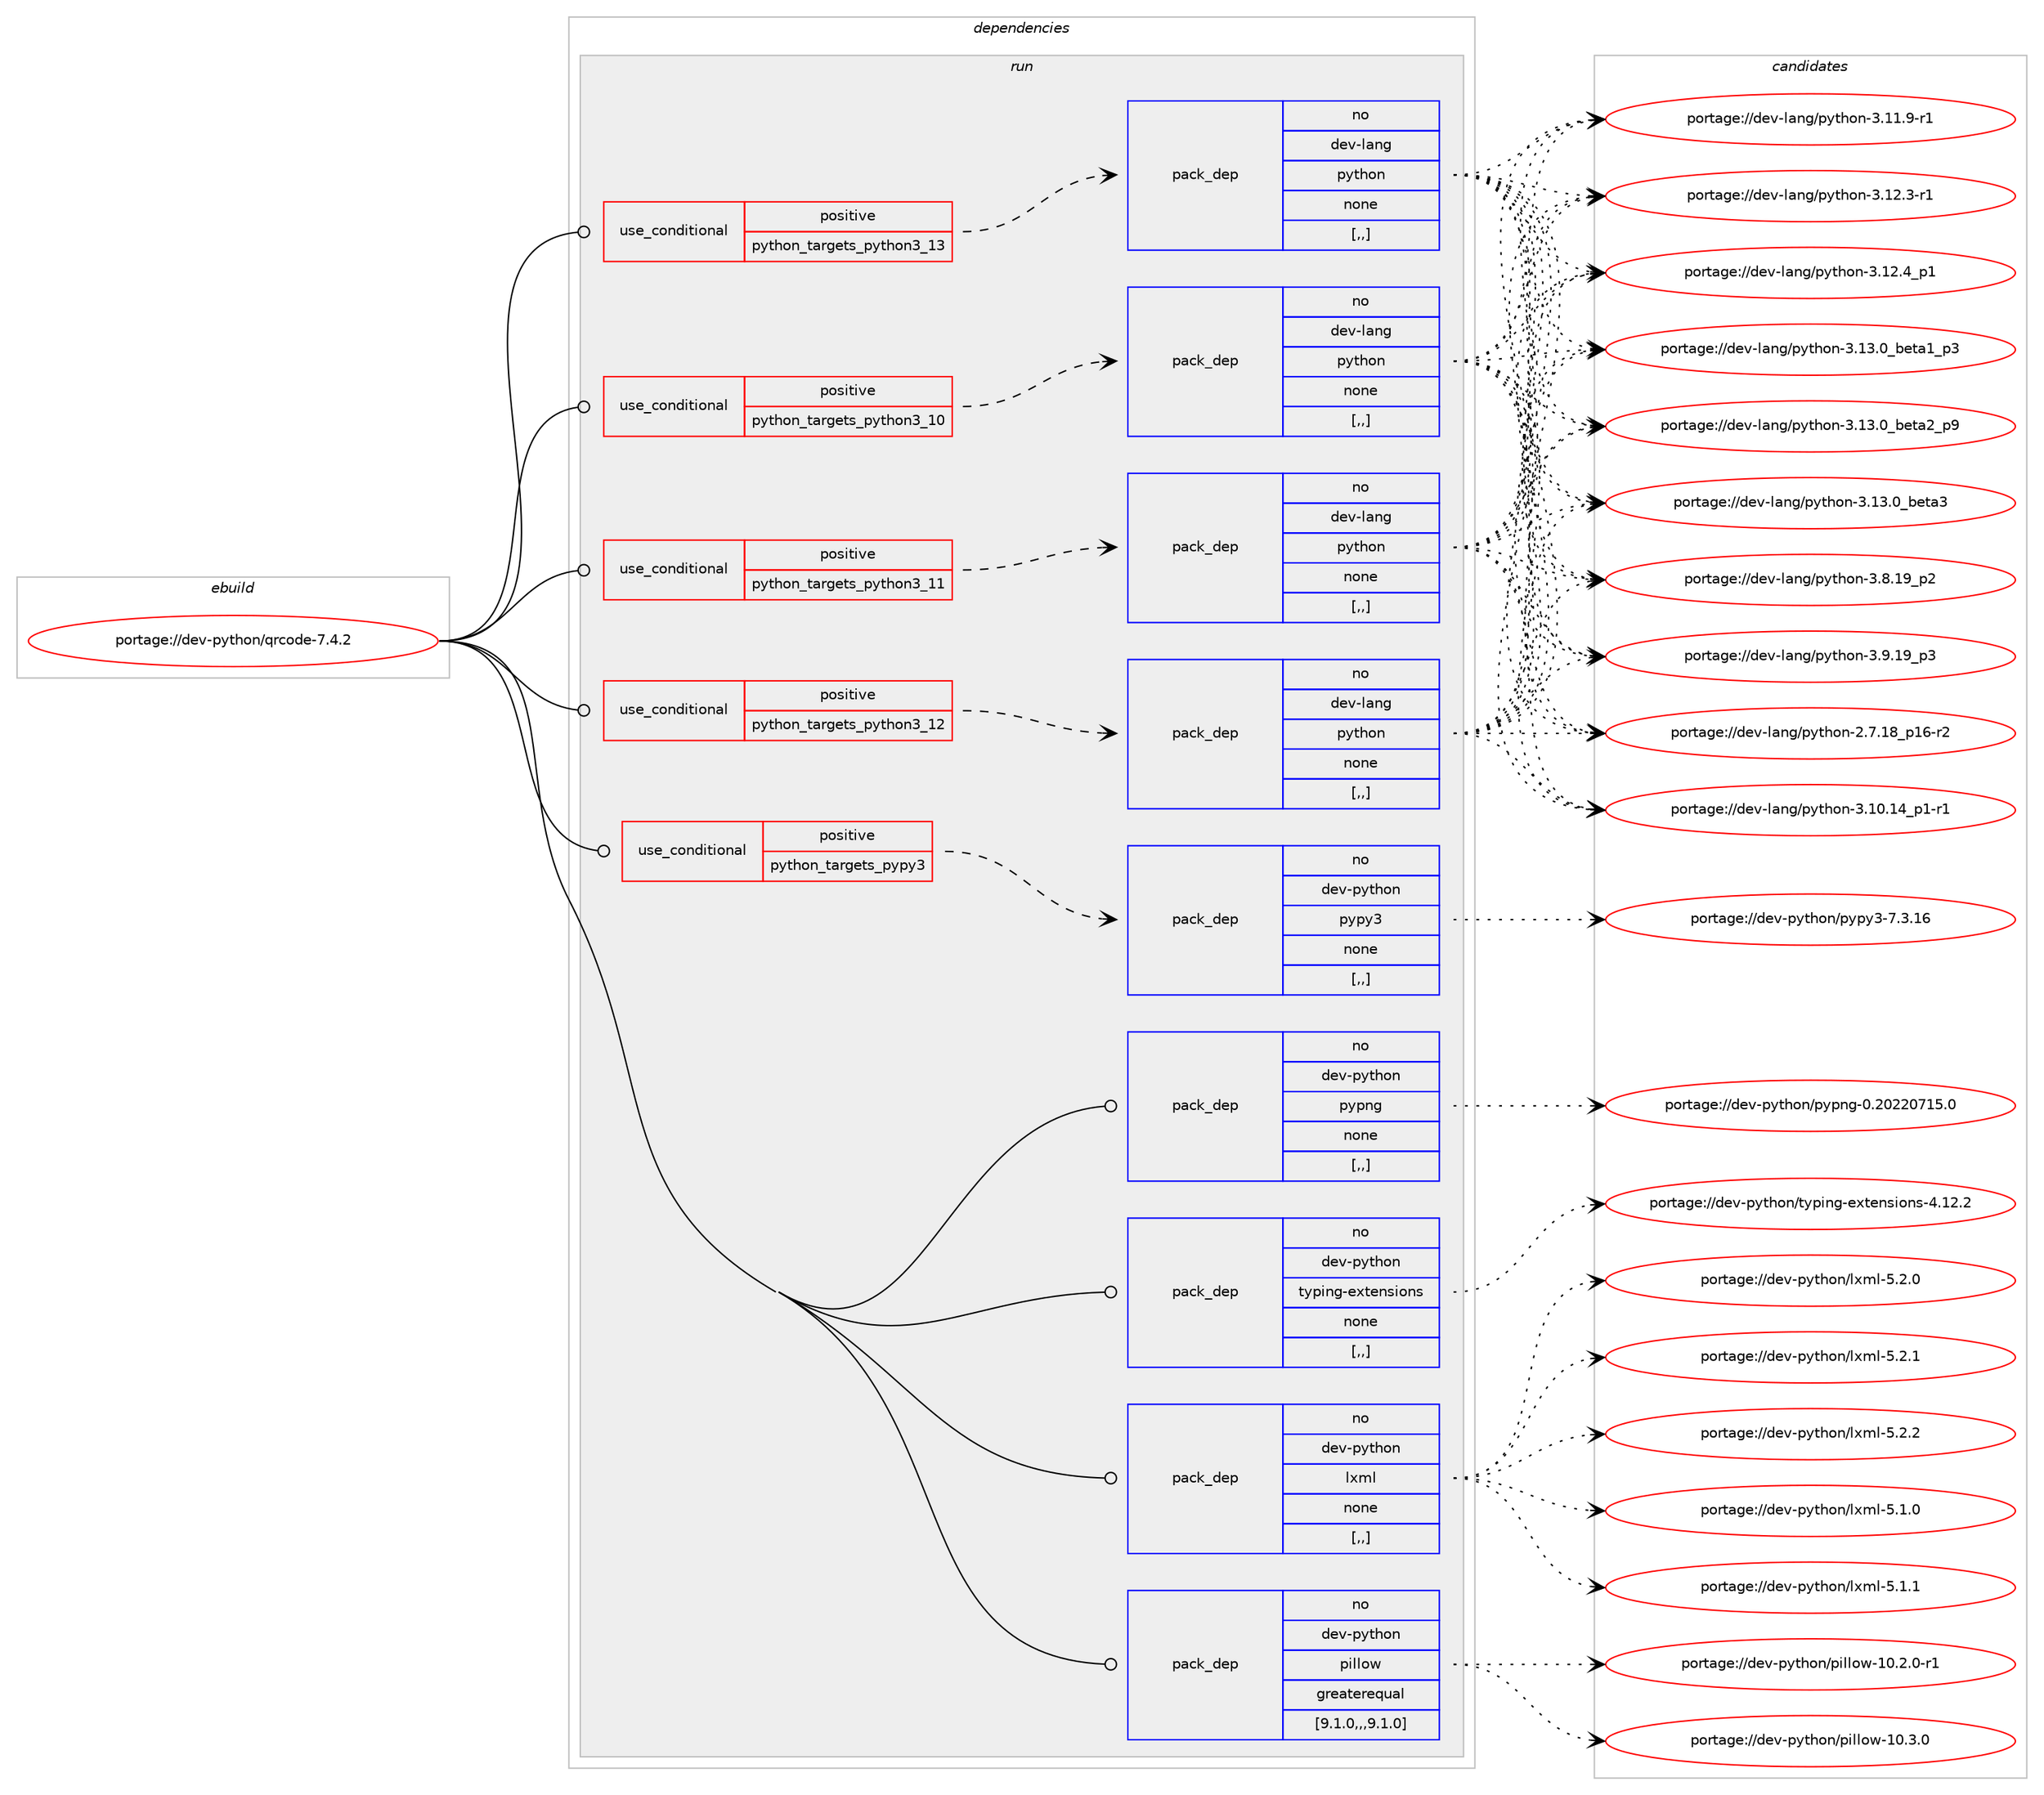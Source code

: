 digraph prolog {

# *************
# Graph options
# *************

newrank=true;
concentrate=true;
compound=true;
graph [rankdir=LR,fontname=Helvetica,fontsize=10,ranksep=1.5];#, ranksep=2.5, nodesep=0.2];
edge  [arrowhead=vee];
node  [fontname=Helvetica,fontsize=10];

# **********
# The ebuild
# **********

subgraph cluster_leftcol {
color=gray;
rank=same;
label=<<i>ebuild</i>>;
id [label="portage://dev-python/qrcode-7.4.2", color=red, width=4, href="../dev-python/qrcode-7.4.2.svg"];
}

# ****************
# The dependencies
# ****************

subgraph cluster_midcol {
color=gray;
label=<<i>dependencies</i>>;
subgraph cluster_compile {
fillcolor="#eeeeee";
style=filled;
label=<<i>compile</i>>;
}
subgraph cluster_compileandrun {
fillcolor="#eeeeee";
style=filled;
label=<<i>compile and run</i>>;
}
subgraph cluster_run {
fillcolor="#eeeeee";
style=filled;
label=<<i>run</i>>;
subgraph cond37470 {
dependency157109 [label=<<TABLE BORDER="0" CELLBORDER="1" CELLSPACING="0" CELLPADDING="4"><TR><TD ROWSPAN="3" CELLPADDING="10">use_conditional</TD></TR><TR><TD>positive</TD></TR><TR><TD>python_targets_pypy3</TD></TR></TABLE>>, shape=none, color=red];
subgraph pack118401 {
dependency157110 [label=<<TABLE BORDER="0" CELLBORDER="1" CELLSPACING="0" CELLPADDING="4" WIDTH="220"><TR><TD ROWSPAN="6" CELLPADDING="30">pack_dep</TD></TR><TR><TD WIDTH="110">no</TD></TR><TR><TD>dev-python</TD></TR><TR><TD>pypy3</TD></TR><TR><TD>none</TD></TR><TR><TD>[,,]</TD></TR></TABLE>>, shape=none, color=blue];
}
dependency157109:e -> dependency157110:w [weight=20,style="dashed",arrowhead="vee"];
}
id:e -> dependency157109:w [weight=20,style="solid",arrowhead="odot"];
subgraph cond37471 {
dependency157111 [label=<<TABLE BORDER="0" CELLBORDER="1" CELLSPACING="0" CELLPADDING="4"><TR><TD ROWSPAN="3" CELLPADDING="10">use_conditional</TD></TR><TR><TD>positive</TD></TR><TR><TD>python_targets_python3_10</TD></TR></TABLE>>, shape=none, color=red];
subgraph pack118402 {
dependency157112 [label=<<TABLE BORDER="0" CELLBORDER="1" CELLSPACING="0" CELLPADDING="4" WIDTH="220"><TR><TD ROWSPAN="6" CELLPADDING="30">pack_dep</TD></TR><TR><TD WIDTH="110">no</TD></TR><TR><TD>dev-lang</TD></TR><TR><TD>python</TD></TR><TR><TD>none</TD></TR><TR><TD>[,,]</TD></TR></TABLE>>, shape=none, color=blue];
}
dependency157111:e -> dependency157112:w [weight=20,style="dashed",arrowhead="vee"];
}
id:e -> dependency157111:w [weight=20,style="solid",arrowhead="odot"];
subgraph cond37472 {
dependency157113 [label=<<TABLE BORDER="0" CELLBORDER="1" CELLSPACING="0" CELLPADDING="4"><TR><TD ROWSPAN="3" CELLPADDING="10">use_conditional</TD></TR><TR><TD>positive</TD></TR><TR><TD>python_targets_python3_11</TD></TR></TABLE>>, shape=none, color=red];
subgraph pack118403 {
dependency157114 [label=<<TABLE BORDER="0" CELLBORDER="1" CELLSPACING="0" CELLPADDING="4" WIDTH="220"><TR><TD ROWSPAN="6" CELLPADDING="30">pack_dep</TD></TR><TR><TD WIDTH="110">no</TD></TR><TR><TD>dev-lang</TD></TR><TR><TD>python</TD></TR><TR><TD>none</TD></TR><TR><TD>[,,]</TD></TR></TABLE>>, shape=none, color=blue];
}
dependency157113:e -> dependency157114:w [weight=20,style="dashed",arrowhead="vee"];
}
id:e -> dependency157113:w [weight=20,style="solid",arrowhead="odot"];
subgraph cond37473 {
dependency157115 [label=<<TABLE BORDER="0" CELLBORDER="1" CELLSPACING="0" CELLPADDING="4"><TR><TD ROWSPAN="3" CELLPADDING="10">use_conditional</TD></TR><TR><TD>positive</TD></TR><TR><TD>python_targets_python3_12</TD></TR></TABLE>>, shape=none, color=red];
subgraph pack118404 {
dependency157116 [label=<<TABLE BORDER="0" CELLBORDER="1" CELLSPACING="0" CELLPADDING="4" WIDTH="220"><TR><TD ROWSPAN="6" CELLPADDING="30">pack_dep</TD></TR><TR><TD WIDTH="110">no</TD></TR><TR><TD>dev-lang</TD></TR><TR><TD>python</TD></TR><TR><TD>none</TD></TR><TR><TD>[,,]</TD></TR></TABLE>>, shape=none, color=blue];
}
dependency157115:e -> dependency157116:w [weight=20,style="dashed",arrowhead="vee"];
}
id:e -> dependency157115:w [weight=20,style="solid",arrowhead="odot"];
subgraph cond37474 {
dependency157117 [label=<<TABLE BORDER="0" CELLBORDER="1" CELLSPACING="0" CELLPADDING="4"><TR><TD ROWSPAN="3" CELLPADDING="10">use_conditional</TD></TR><TR><TD>positive</TD></TR><TR><TD>python_targets_python3_13</TD></TR></TABLE>>, shape=none, color=red];
subgraph pack118405 {
dependency157118 [label=<<TABLE BORDER="0" CELLBORDER="1" CELLSPACING="0" CELLPADDING="4" WIDTH="220"><TR><TD ROWSPAN="6" CELLPADDING="30">pack_dep</TD></TR><TR><TD WIDTH="110">no</TD></TR><TR><TD>dev-lang</TD></TR><TR><TD>python</TD></TR><TR><TD>none</TD></TR><TR><TD>[,,]</TD></TR></TABLE>>, shape=none, color=blue];
}
dependency157117:e -> dependency157118:w [weight=20,style="dashed",arrowhead="vee"];
}
id:e -> dependency157117:w [weight=20,style="solid",arrowhead="odot"];
subgraph pack118406 {
dependency157119 [label=<<TABLE BORDER="0" CELLBORDER="1" CELLSPACING="0" CELLPADDING="4" WIDTH="220"><TR><TD ROWSPAN="6" CELLPADDING="30">pack_dep</TD></TR><TR><TD WIDTH="110">no</TD></TR><TR><TD>dev-python</TD></TR><TR><TD>lxml</TD></TR><TR><TD>none</TD></TR><TR><TD>[,,]</TD></TR></TABLE>>, shape=none, color=blue];
}
id:e -> dependency157119:w [weight=20,style="solid",arrowhead="odot"];
subgraph pack118407 {
dependency157120 [label=<<TABLE BORDER="0" CELLBORDER="1" CELLSPACING="0" CELLPADDING="4" WIDTH="220"><TR><TD ROWSPAN="6" CELLPADDING="30">pack_dep</TD></TR><TR><TD WIDTH="110">no</TD></TR><TR><TD>dev-python</TD></TR><TR><TD>pillow</TD></TR><TR><TD>greaterequal</TD></TR><TR><TD>[9.1.0,,,9.1.0]</TD></TR></TABLE>>, shape=none, color=blue];
}
id:e -> dependency157120:w [weight=20,style="solid",arrowhead="odot"];
subgraph pack118408 {
dependency157121 [label=<<TABLE BORDER="0" CELLBORDER="1" CELLSPACING="0" CELLPADDING="4" WIDTH="220"><TR><TD ROWSPAN="6" CELLPADDING="30">pack_dep</TD></TR><TR><TD WIDTH="110">no</TD></TR><TR><TD>dev-python</TD></TR><TR><TD>pypng</TD></TR><TR><TD>none</TD></TR><TR><TD>[,,]</TD></TR></TABLE>>, shape=none, color=blue];
}
id:e -> dependency157121:w [weight=20,style="solid",arrowhead="odot"];
subgraph pack118409 {
dependency157122 [label=<<TABLE BORDER="0" CELLBORDER="1" CELLSPACING="0" CELLPADDING="4" WIDTH="220"><TR><TD ROWSPAN="6" CELLPADDING="30">pack_dep</TD></TR><TR><TD WIDTH="110">no</TD></TR><TR><TD>dev-python</TD></TR><TR><TD>typing-extensions</TD></TR><TR><TD>none</TD></TR><TR><TD>[,,]</TD></TR></TABLE>>, shape=none, color=blue];
}
id:e -> dependency157122:w [weight=20,style="solid",arrowhead="odot"];
}
}

# **************
# The candidates
# **************

subgraph cluster_choices {
rank=same;
color=gray;
label=<<i>candidates</i>>;

subgraph choice118401 {
color=black;
nodesep=1;
choice10010111845112121116104111110471121211121215145554651464954 [label="portage://dev-python/pypy3-7.3.16", color=red, width=4,href="../dev-python/pypy3-7.3.16.svg"];
dependency157110:e -> choice10010111845112121116104111110471121211121215145554651464954:w [style=dotted,weight="100"];
}
subgraph choice118402 {
color=black;
nodesep=1;
choice100101118451089711010347112121116104111110455046554649569511249544511450 [label="portage://dev-lang/python-2.7.18_p16-r2", color=red, width=4,href="../dev-lang/python-2.7.18_p16-r2.svg"];
choice100101118451089711010347112121116104111110455146494846495295112494511449 [label="portage://dev-lang/python-3.10.14_p1-r1", color=red, width=4,href="../dev-lang/python-3.10.14_p1-r1.svg"];
choice100101118451089711010347112121116104111110455146494946574511449 [label="portage://dev-lang/python-3.11.9-r1", color=red, width=4,href="../dev-lang/python-3.11.9-r1.svg"];
choice100101118451089711010347112121116104111110455146495046514511449 [label="portage://dev-lang/python-3.12.3-r1", color=red, width=4,href="../dev-lang/python-3.12.3-r1.svg"];
choice100101118451089711010347112121116104111110455146495046529511249 [label="portage://dev-lang/python-3.12.4_p1", color=red, width=4,href="../dev-lang/python-3.12.4_p1.svg"];
choice10010111845108971101034711212111610411111045514649514648959810111697499511251 [label="portage://dev-lang/python-3.13.0_beta1_p3", color=red, width=4,href="../dev-lang/python-3.13.0_beta1_p3.svg"];
choice10010111845108971101034711212111610411111045514649514648959810111697509511257 [label="portage://dev-lang/python-3.13.0_beta2_p9", color=red, width=4,href="../dev-lang/python-3.13.0_beta2_p9.svg"];
choice1001011184510897110103471121211161041111104551464951464895981011169751 [label="portage://dev-lang/python-3.13.0_beta3", color=red, width=4,href="../dev-lang/python-3.13.0_beta3.svg"];
choice100101118451089711010347112121116104111110455146564649579511250 [label="portage://dev-lang/python-3.8.19_p2", color=red, width=4,href="../dev-lang/python-3.8.19_p2.svg"];
choice100101118451089711010347112121116104111110455146574649579511251 [label="portage://dev-lang/python-3.9.19_p3", color=red, width=4,href="../dev-lang/python-3.9.19_p3.svg"];
dependency157112:e -> choice100101118451089711010347112121116104111110455046554649569511249544511450:w [style=dotted,weight="100"];
dependency157112:e -> choice100101118451089711010347112121116104111110455146494846495295112494511449:w [style=dotted,weight="100"];
dependency157112:e -> choice100101118451089711010347112121116104111110455146494946574511449:w [style=dotted,weight="100"];
dependency157112:e -> choice100101118451089711010347112121116104111110455146495046514511449:w [style=dotted,weight="100"];
dependency157112:e -> choice100101118451089711010347112121116104111110455146495046529511249:w [style=dotted,weight="100"];
dependency157112:e -> choice10010111845108971101034711212111610411111045514649514648959810111697499511251:w [style=dotted,weight="100"];
dependency157112:e -> choice10010111845108971101034711212111610411111045514649514648959810111697509511257:w [style=dotted,weight="100"];
dependency157112:e -> choice1001011184510897110103471121211161041111104551464951464895981011169751:w [style=dotted,weight="100"];
dependency157112:e -> choice100101118451089711010347112121116104111110455146564649579511250:w [style=dotted,weight="100"];
dependency157112:e -> choice100101118451089711010347112121116104111110455146574649579511251:w [style=dotted,weight="100"];
}
subgraph choice118403 {
color=black;
nodesep=1;
choice100101118451089711010347112121116104111110455046554649569511249544511450 [label="portage://dev-lang/python-2.7.18_p16-r2", color=red, width=4,href="../dev-lang/python-2.7.18_p16-r2.svg"];
choice100101118451089711010347112121116104111110455146494846495295112494511449 [label="portage://dev-lang/python-3.10.14_p1-r1", color=red, width=4,href="../dev-lang/python-3.10.14_p1-r1.svg"];
choice100101118451089711010347112121116104111110455146494946574511449 [label="portage://dev-lang/python-3.11.9-r1", color=red, width=4,href="../dev-lang/python-3.11.9-r1.svg"];
choice100101118451089711010347112121116104111110455146495046514511449 [label="portage://dev-lang/python-3.12.3-r1", color=red, width=4,href="../dev-lang/python-3.12.3-r1.svg"];
choice100101118451089711010347112121116104111110455146495046529511249 [label="portage://dev-lang/python-3.12.4_p1", color=red, width=4,href="../dev-lang/python-3.12.4_p1.svg"];
choice10010111845108971101034711212111610411111045514649514648959810111697499511251 [label="portage://dev-lang/python-3.13.0_beta1_p3", color=red, width=4,href="../dev-lang/python-3.13.0_beta1_p3.svg"];
choice10010111845108971101034711212111610411111045514649514648959810111697509511257 [label="portage://dev-lang/python-3.13.0_beta2_p9", color=red, width=4,href="../dev-lang/python-3.13.0_beta2_p9.svg"];
choice1001011184510897110103471121211161041111104551464951464895981011169751 [label="portage://dev-lang/python-3.13.0_beta3", color=red, width=4,href="../dev-lang/python-3.13.0_beta3.svg"];
choice100101118451089711010347112121116104111110455146564649579511250 [label="portage://dev-lang/python-3.8.19_p2", color=red, width=4,href="../dev-lang/python-3.8.19_p2.svg"];
choice100101118451089711010347112121116104111110455146574649579511251 [label="portage://dev-lang/python-3.9.19_p3", color=red, width=4,href="../dev-lang/python-3.9.19_p3.svg"];
dependency157114:e -> choice100101118451089711010347112121116104111110455046554649569511249544511450:w [style=dotted,weight="100"];
dependency157114:e -> choice100101118451089711010347112121116104111110455146494846495295112494511449:w [style=dotted,weight="100"];
dependency157114:e -> choice100101118451089711010347112121116104111110455146494946574511449:w [style=dotted,weight="100"];
dependency157114:e -> choice100101118451089711010347112121116104111110455146495046514511449:w [style=dotted,weight="100"];
dependency157114:e -> choice100101118451089711010347112121116104111110455146495046529511249:w [style=dotted,weight="100"];
dependency157114:e -> choice10010111845108971101034711212111610411111045514649514648959810111697499511251:w [style=dotted,weight="100"];
dependency157114:e -> choice10010111845108971101034711212111610411111045514649514648959810111697509511257:w [style=dotted,weight="100"];
dependency157114:e -> choice1001011184510897110103471121211161041111104551464951464895981011169751:w [style=dotted,weight="100"];
dependency157114:e -> choice100101118451089711010347112121116104111110455146564649579511250:w [style=dotted,weight="100"];
dependency157114:e -> choice100101118451089711010347112121116104111110455146574649579511251:w [style=dotted,weight="100"];
}
subgraph choice118404 {
color=black;
nodesep=1;
choice100101118451089711010347112121116104111110455046554649569511249544511450 [label="portage://dev-lang/python-2.7.18_p16-r2", color=red, width=4,href="../dev-lang/python-2.7.18_p16-r2.svg"];
choice100101118451089711010347112121116104111110455146494846495295112494511449 [label="portage://dev-lang/python-3.10.14_p1-r1", color=red, width=4,href="../dev-lang/python-3.10.14_p1-r1.svg"];
choice100101118451089711010347112121116104111110455146494946574511449 [label="portage://dev-lang/python-3.11.9-r1", color=red, width=4,href="../dev-lang/python-3.11.9-r1.svg"];
choice100101118451089711010347112121116104111110455146495046514511449 [label="portage://dev-lang/python-3.12.3-r1", color=red, width=4,href="../dev-lang/python-3.12.3-r1.svg"];
choice100101118451089711010347112121116104111110455146495046529511249 [label="portage://dev-lang/python-3.12.4_p1", color=red, width=4,href="../dev-lang/python-3.12.4_p1.svg"];
choice10010111845108971101034711212111610411111045514649514648959810111697499511251 [label="portage://dev-lang/python-3.13.0_beta1_p3", color=red, width=4,href="../dev-lang/python-3.13.0_beta1_p3.svg"];
choice10010111845108971101034711212111610411111045514649514648959810111697509511257 [label="portage://dev-lang/python-3.13.0_beta2_p9", color=red, width=4,href="../dev-lang/python-3.13.0_beta2_p9.svg"];
choice1001011184510897110103471121211161041111104551464951464895981011169751 [label="portage://dev-lang/python-3.13.0_beta3", color=red, width=4,href="../dev-lang/python-3.13.0_beta3.svg"];
choice100101118451089711010347112121116104111110455146564649579511250 [label="portage://dev-lang/python-3.8.19_p2", color=red, width=4,href="../dev-lang/python-3.8.19_p2.svg"];
choice100101118451089711010347112121116104111110455146574649579511251 [label="portage://dev-lang/python-3.9.19_p3", color=red, width=4,href="../dev-lang/python-3.9.19_p3.svg"];
dependency157116:e -> choice100101118451089711010347112121116104111110455046554649569511249544511450:w [style=dotted,weight="100"];
dependency157116:e -> choice100101118451089711010347112121116104111110455146494846495295112494511449:w [style=dotted,weight="100"];
dependency157116:e -> choice100101118451089711010347112121116104111110455146494946574511449:w [style=dotted,weight="100"];
dependency157116:e -> choice100101118451089711010347112121116104111110455146495046514511449:w [style=dotted,weight="100"];
dependency157116:e -> choice100101118451089711010347112121116104111110455146495046529511249:w [style=dotted,weight="100"];
dependency157116:e -> choice10010111845108971101034711212111610411111045514649514648959810111697499511251:w [style=dotted,weight="100"];
dependency157116:e -> choice10010111845108971101034711212111610411111045514649514648959810111697509511257:w [style=dotted,weight="100"];
dependency157116:e -> choice1001011184510897110103471121211161041111104551464951464895981011169751:w [style=dotted,weight="100"];
dependency157116:e -> choice100101118451089711010347112121116104111110455146564649579511250:w [style=dotted,weight="100"];
dependency157116:e -> choice100101118451089711010347112121116104111110455146574649579511251:w [style=dotted,weight="100"];
}
subgraph choice118405 {
color=black;
nodesep=1;
choice100101118451089711010347112121116104111110455046554649569511249544511450 [label="portage://dev-lang/python-2.7.18_p16-r2", color=red, width=4,href="../dev-lang/python-2.7.18_p16-r2.svg"];
choice100101118451089711010347112121116104111110455146494846495295112494511449 [label="portage://dev-lang/python-3.10.14_p1-r1", color=red, width=4,href="../dev-lang/python-3.10.14_p1-r1.svg"];
choice100101118451089711010347112121116104111110455146494946574511449 [label="portage://dev-lang/python-3.11.9-r1", color=red, width=4,href="../dev-lang/python-3.11.9-r1.svg"];
choice100101118451089711010347112121116104111110455146495046514511449 [label="portage://dev-lang/python-3.12.3-r1", color=red, width=4,href="../dev-lang/python-3.12.3-r1.svg"];
choice100101118451089711010347112121116104111110455146495046529511249 [label="portage://dev-lang/python-3.12.4_p1", color=red, width=4,href="../dev-lang/python-3.12.4_p1.svg"];
choice10010111845108971101034711212111610411111045514649514648959810111697499511251 [label="portage://dev-lang/python-3.13.0_beta1_p3", color=red, width=4,href="../dev-lang/python-3.13.0_beta1_p3.svg"];
choice10010111845108971101034711212111610411111045514649514648959810111697509511257 [label="portage://dev-lang/python-3.13.0_beta2_p9", color=red, width=4,href="../dev-lang/python-3.13.0_beta2_p9.svg"];
choice1001011184510897110103471121211161041111104551464951464895981011169751 [label="portage://dev-lang/python-3.13.0_beta3", color=red, width=4,href="../dev-lang/python-3.13.0_beta3.svg"];
choice100101118451089711010347112121116104111110455146564649579511250 [label="portage://dev-lang/python-3.8.19_p2", color=red, width=4,href="../dev-lang/python-3.8.19_p2.svg"];
choice100101118451089711010347112121116104111110455146574649579511251 [label="portage://dev-lang/python-3.9.19_p3", color=red, width=4,href="../dev-lang/python-3.9.19_p3.svg"];
dependency157118:e -> choice100101118451089711010347112121116104111110455046554649569511249544511450:w [style=dotted,weight="100"];
dependency157118:e -> choice100101118451089711010347112121116104111110455146494846495295112494511449:w [style=dotted,weight="100"];
dependency157118:e -> choice100101118451089711010347112121116104111110455146494946574511449:w [style=dotted,weight="100"];
dependency157118:e -> choice100101118451089711010347112121116104111110455146495046514511449:w [style=dotted,weight="100"];
dependency157118:e -> choice100101118451089711010347112121116104111110455146495046529511249:w [style=dotted,weight="100"];
dependency157118:e -> choice10010111845108971101034711212111610411111045514649514648959810111697499511251:w [style=dotted,weight="100"];
dependency157118:e -> choice10010111845108971101034711212111610411111045514649514648959810111697509511257:w [style=dotted,weight="100"];
dependency157118:e -> choice1001011184510897110103471121211161041111104551464951464895981011169751:w [style=dotted,weight="100"];
dependency157118:e -> choice100101118451089711010347112121116104111110455146564649579511250:w [style=dotted,weight="100"];
dependency157118:e -> choice100101118451089711010347112121116104111110455146574649579511251:w [style=dotted,weight="100"];
}
subgraph choice118406 {
color=black;
nodesep=1;
choice1001011184511212111610411111047108120109108455346494648 [label="portage://dev-python/lxml-5.1.0", color=red, width=4,href="../dev-python/lxml-5.1.0.svg"];
choice1001011184511212111610411111047108120109108455346494649 [label="portage://dev-python/lxml-5.1.1", color=red, width=4,href="../dev-python/lxml-5.1.1.svg"];
choice1001011184511212111610411111047108120109108455346504648 [label="portage://dev-python/lxml-5.2.0", color=red, width=4,href="../dev-python/lxml-5.2.0.svg"];
choice1001011184511212111610411111047108120109108455346504649 [label="portage://dev-python/lxml-5.2.1", color=red, width=4,href="../dev-python/lxml-5.2.1.svg"];
choice1001011184511212111610411111047108120109108455346504650 [label="portage://dev-python/lxml-5.2.2", color=red, width=4,href="../dev-python/lxml-5.2.2.svg"];
dependency157119:e -> choice1001011184511212111610411111047108120109108455346494648:w [style=dotted,weight="100"];
dependency157119:e -> choice1001011184511212111610411111047108120109108455346494649:w [style=dotted,weight="100"];
dependency157119:e -> choice1001011184511212111610411111047108120109108455346504648:w [style=dotted,weight="100"];
dependency157119:e -> choice1001011184511212111610411111047108120109108455346504649:w [style=dotted,weight="100"];
dependency157119:e -> choice1001011184511212111610411111047108120109108455346504650:w [style=dotted,weight="100"];
}
subgraph choice118407 {
color=black;
nodesep=1;
choice1001011184511212111610411111047112105108108111119454948465046484511449 [label="portage://dev-python/pillow-10.2.0-r1", color=red, width=4,href="../dev-python/pillow-10.2.0-r1.svg"];
choice100101118451121211161041111104711210510810811111945494846514648 [label="portage://dev-python/pillow-10.3.0", color=red, width=4,href="../dev-python/pillow-10.3.0.svg"];
dependency157120:e -> choice1001011184511212111610411111047112105108108111119454948465046484511449:w [style=dotted,weight="100"];
dependency157120:e -> choice100101118451121211161041111104711210510810811111945494846514648:w [style=dotted,weight="100"];
}
subgraph choice118408 {
color=black;
nodesep=1;
choice100101118451121211161041111104711212111211010345484650485050485549534648 [label="portage://dev-python/pypng-0.20220715.0", color=red, width=4,href="../dev-python/pypng-0.20220715.0.svg"];
dependency157121:e -> choice100101118451121211161041111104711212111211010345484650485050485549534648:w [style=dotted,weight="100"];
}
subgraph choice118409 {
color=black;
nodesep=1;
choice10010111845112121116104111110471161211121051101034510112011610111011510511111011545524649504650 [label="portage://dev-python/typing-extensions-4.12.2", color=red, width=4,href="../dev-python/typing-extensions-4.12.2.svg"];
dependency157122:e -> choice10010111845112121116104111110471161211121051101034510112011610111011510511111011545524649504650:w [style=dotted,weight="100"];
}
}

}

